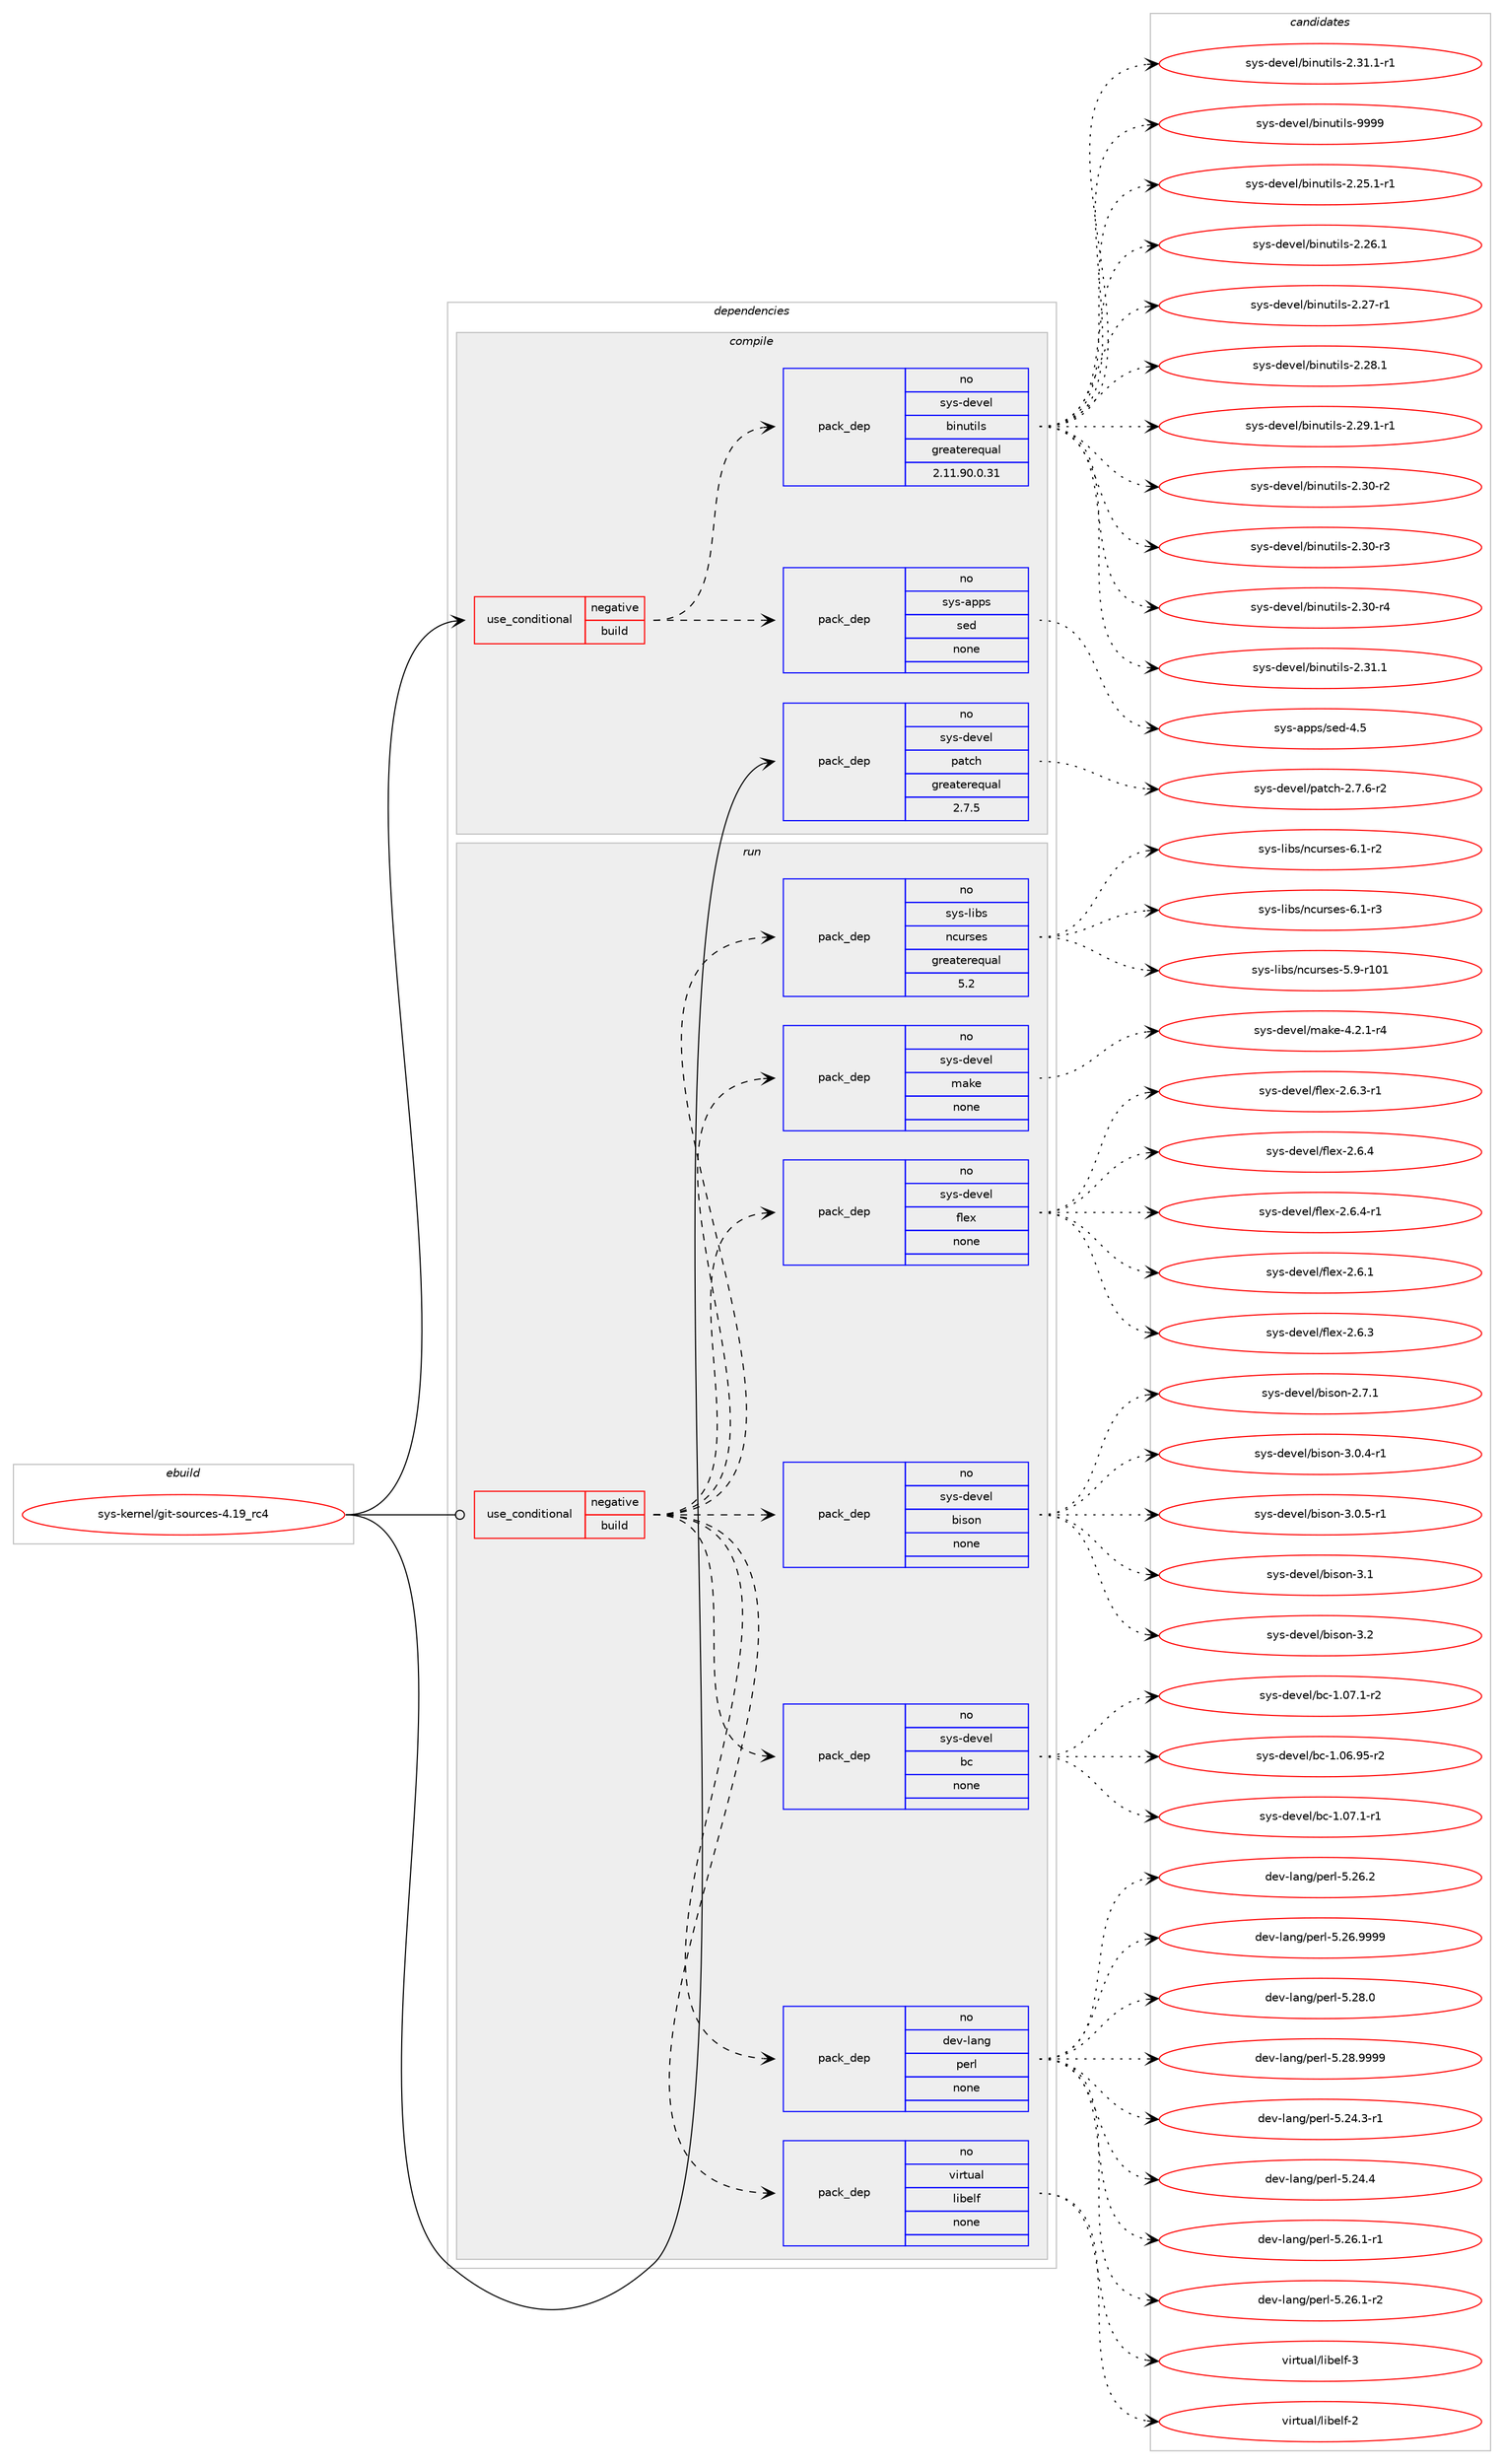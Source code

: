 digraph prolog {

# *************
# Graph options
# *************

newrank=true;
concentrate=true;
compound=true;
graph [rankdir=LR,fontname=Helvetica,fontsize=10,ranksep=1.5];#, ranksep=2.5, nodesep=0.2];
edge  [arrowhead=vee];
node  [fontname=Helvetica,fontsize=10];

# **********
# The ebuild
# **********

subgraph cluster_leftcol {
color=gray;
rank=same;
label=<<i>ebuild</i>>;
id [label="sys-kernel/git-sources-4.19_rc4", color=red, width=4, href="../sys-kernel/git-sources-4.19_rc4.svg"];
}

# ****************
# The dependencies
# ****************

subgraph cluster_midcol {
color=gray;
label=<<i>dependencies</i>>;
subgraph cluster_compile {
fillcolor="#eeeeee";
style=filled;
label=<<i>compile</i>>;
subgraph cond1588 {
dependency8581 [label=<<TABLE BORDER="0" CELLBORDER="1" CELLSPACING="0" CELLPADDING="4"><TR><TD ROWSPAN="3" CELLPADDING="10">use_conditional</TD></TR><TR><TD>negative</TD></TR><TR><TD>build</TD></TR></TABLE>>, shape=none, color=red];
subgraph pack6777 {
dependency8582 [label=<<TABLE BORDER="0" CELLBORDER="1" CELLSPACING="0" CELLPADDING="4" WIDTH="220"><TR><TD ROWSPAN="6" CELLPADDING="30">pack_dep</TD></TR><TR><TD WIDTH="110">no</TD></TR><TR><TD>sys-apps</TD></TR><TR><TD>sed</TD></TR><TR><TD>none</TD></TR><TR><TD></TD></TR></TABLE>>, shape=none, color=blue];
}
dependency8581:e -> dependency8582:w [weight=20,style="dashed",arrowhead="vee"];
subgraph pack6778 {
dependency8583 [label=<<TABLE BORDER="0" CELLBORDER="1" CELLSPACING="0" CELLPADDING="4" WIDTH="220"><TR><TD ROWSPAN="6" CELLPADDING="30">pack_dep</TD></TR><TR><TD WIDTH="110">no</TD></TR><TR><TD>sys-devel</TD></TR><TR><TD>binutils</TD></TR><TR><TD>greaterequal</TD></TR><TR><TD>2.11.90.0.31</TD></TR></TABLE>>, shape=none, color=blue];
}
dependency8581:e -> dependency8583:w [weight=20,style="dashed",arrowhead="vee"];
}
id:e -> dependency8581:w [weight=20,style="solid",arrowhead="vee"];
subgraph pack6779 {
dependency8584 [label=<<TABLE BORDER="0" CELLBORDER="1" CELLSPACING="0" CELLPADDING="4" WIDTH="220"><TR><TD ROWSPAN="6" CELLPADDING="30">pack_dep</TD></TR><TR><TD WIDTH="110">no</TD></TR><TR><TD>sys-devel</TD></TR><TR><TD>patch</TD></TR><TR><TD>greaterequal</TD></TR><TR><TD>2.7.5</TD></TR></TABLE>>, shape=none, color=blue];
}
id:e -> dependency8584:w [weight=20,style="solid",arrowhead="vee"];
}
subgraph cluster_compileandrun {
fillcolor="#eeeeee";
style=filled;
label=<<i>compile and run</i>>;
}
subgraph cluster_run {
fillcolor="#eeeeee";
style=filled;
label=<<i>run</i>>;
subgraph cond1589 {
dependency8585 [label=<<TABLE BORDER="0" CELLBORDER="1" CELLSPACING="0" CELLPADDING="4"><TR><TD ROWSPAN="3" CELLPADDING="10">use_conditional</TD></TR><TR><TD>negative</TD></TR><TR><TD>build</TD></TR></TABLE>>, shape=none, color=red];
subgraph pack6780 {
dependency8586 [label=<<TABLE BORDER="0" CELLBORDER="1" CELLSPACING="0" CELLPADDING="4" WIDTH="220"><TR><TD ROWSPAN="6" CELLPADDING="30">pack_dep</TD></TR><TR><TD WIDTH="110">no</TD></TR><TR><TD>dev-lang</TD></TR><TR><TD>perl</TD></TR><TR><TD>none</TD></TR><TR><TD></TD></TR></TABLE>>, shape=none, color=blue];
}
dependency8585:e -> dependency8586:w [weight=20,style="dashed",arrowhead="vee"];
subgraph pack6781 {
dependency8587 [label=<<TABLE BORDER="0" CELLBORDER="1" CELLSPACING="0" CELLPADDING="4" WIDTH="220"><TR><TD ROWSPAN="6" CELLPADDING="30">pack_dep</TD></TR><TR><TD WIDTH="110">no</TD></TR><TR><TD>sys-devel</TD></TR><TR><TD>bc</TD></TR><TR><TD>none</TD></TR><TR><TD></TD></TR></TABLE>>, shape=none, color=blue];
}
dependency8585:e -> dependency8587:w [weight=20,style="dashed",arrowhead="vee"];
subgraph pack6782 {
dependency8588 [label=<<TABLE BORDER="0" CELLBORDER="1" CELLSPACING="0" CELLPADDING="4" WIDTH="220"><TR><TD ROWSPAN="6" CELLPADDING="30">pack_dep</TD></TR><TR><TD WIDTH="110">no</TD></TR><TR><TD>sys-devel</TD></TR><TR><TD>bison</TD></TR><TR><TD>none</TD></TR><TR><TD></TD></TR></TABLE>>, shape=none, color=blue];
}
dependency8585:e -> dependency8588:w [weight=20,style="dashed",arrowhead="vee"];
subgraph pack6783 {
dependency8589 [label=<<TABLE BORDER="0" CELLBORDER="1" CELLSPACING="0" CELLPADDING="4" WIDTH="220"><TR><TD ROWSPAN="6" CELLPADDING="30">pack_dep</TD></TR><TR><TD WIDTH="110">no</TD></TR><TR><TD>sys-devel</TD></TR><TR><TD>flex</TD></TR><TR><TD>none</TD></TR><TR><TD></TD></TR></TABLE>>, shape=none, color=blue];
}
dependency8585:e -> dependency8589:w [weight=20,style="dashed",arrowhead="vee"];
subgraph pack6784 {
dependency8590 [label=<<TABLE BORDER="0" CELLBORDER="1" CELLSPACING="0" CELLPADDING="4" WIDTH="220"><TR><TD ROWSPAN="6" CELLPADDING="30">pack_dep</TD></TR><TR><TD WIDTH="110">no</TD></TR><TR><TD>sys-devel</TD></TR><TR><TD>make</TD></TR><TR><TD>none</TD></TR><TR><TD></TD></TR></TABLE>>, shape=none, color=blue];
}
dependency8585:e -> dependency8590:w [weight=20,style="dashed",arrowhead="vee"];
subgraph pack6785 {
dependency8591 [label=<<TABLE BORDER="0" CELLBORDER="1" CELLSPACING="0" CELLPADDING="4" WIDTH="220"><TR><TD ROWSPAN="6" CELLPADDING="30">pack_dep</TD></TR><TR><TD WIDTH="110">no</TD></TR><TR><TD>sys-libs</TD></TR><TR><TD>ncurses</TD></TR><TR><TD>greaterequal</TD></TR><TR><TD>5.2</TD></TR></TABLE>>, shape=none, color=blue];
}
dependency8585:e -> dependency8591:w [weight=20,style="dashed",arrowhead="vee"];
subgraph pack6786 {
dependency8592 [label=<<TABLE BORDER="0" CELLBORDER="1" CELLSPACING="0" CELLPADDING="4" WIDTH="220"><TR><TD ROWSPAN="6" CELLPADDING="30">pack_dep</TD></TR><TR><TD WIDTH="110">no</TD></TR><TR><TD>virtual</TD></TR><TR><TD>libelf</TD></TR><TR><TD>none</TD></TR><TR><TD></TD></TR></TABLE>>, shape=none, color=blue];
}
dependency8585:e -> dependency8592:w [weight=20,style="dashed",arrowhead="vee"];
}
id:e -> dependency8585:w [weight=20,style="solid",arrowhead="odot"];
}
}

# **************
# The candidates
# **************

subgraph cluster_choices {
rank=same;
color=gray;
label=<<i>candidates</i>>;

subgraph choice6777 {
color=black;
nodesep=1;
choice11512111545971121121154711510110045524653 [label="sys-apps/sed-4.5", color=red, width=4,href="../sys-apps/sed-4.5.svg"];
dependency8582:e -> choice11512111545971121121154711510110045524653:w [style=dotted,weight="100"];
}
subgraph choice6778 {
color=black;
nodesep=1;
choice115121115451001011181011084798105110117116105108115455046505346494511449 [label="sys-devel/binutils-2.25.1-r1", color=red, width=4,href="../sys-devel/binutils-2.25.1-r1.svg"];
choice11512111545100101118101108479810511011711610510811545504650544649 [label="sys-devel/binutils-2.26.1", color=red, width=4,href="../sys-devel/binutils-2.26.1.svg"];
choice11512111545100101118101108479810511011711610510811545504650554511449 [label="sys-devel/binutils-2.27-r1", color=red, width=4,href="../sys-devel/binutils-2.27-r1.svg"];
choice11512111545100101118101108479810511011711610510811545504650564649 [label="sys-devel/binutils-2.28.1", color=red, width=4,href="../sys-devel/binutils-2.28.1.svg"];
choice115121115451001011181011084798105110117116105108115455046505746494511449 [label="sys-devel/binutils-2.29.1-r1", color=red, width=4,href="../sys-devel/binutils-2.29.1-r1.svg"];
choice11512111545100101118101108479810511011711610510811545504651484511450 [label="sys-devel/binutils-2.30-r2", color=red, width=4,href="../sys-devel/binutils-2.30-r2.svg"];
choice11512111545100101118101108479810511011711610510811545504651484511451 [label="sys-devel/binutils-2.30-r3", color=red, width=4,href="../sys-devel/binutils-2.30-r3.svg"];
choice11512111545100101118101108479810511011711610510811545504651484511452 [label="sys-devel/binutils-2.30-r4", color=red, width=4,href="../sys-devel/binutils-2.30-r4.svg"];
choice11512111545100101118101108479810511011711610510811545504651494649 [label="sys-devel/binutils-2.31.1", color=red, width=4,href="../sys-devel/binutils-2.31.1.svg"];
choice115121115451001011181011084798105110117116105108115455046514946494511449 [label="sys-devel/binutils-2.31.1-r1", color=red, width=4,href="../sys-devel/binutils-2.31.1-r1.svg"];
choice1151211154510010111810110847981051101171161051081154557575757 [label="sys-devel/binutils-9999", color=red, width=4,href="../sys-devel/binutils-9999.svg"];
dependency8583:e -> choice115121115451001011181011084798105110117116105108115455046505346494511449:w [style=dotted,weight="100"];
dependency8583:e -> choice11512111545100101118101108479810511011711610510811545504650544649:w [style=dotted,weight="100"];
dependency8583:e -> choice11512111545100101118101108479810511011711610510811545504650554511449:w [style=dotted,weight="100"];
dependency8583:e -> choice11512111545100101118101108479810511011711610510811545504650564649:w [style=dotted,weight="100"];
dependency8583:e -> choice115121115451001011181011084798105110117116105108115455046505746494511449:w [style=dotted,weight="100"];
dependency8583:e -> choice11512111545100101118101108479810511011711610510811545504651484511450:w [style=dotted,weight="100"];
dependency8583:e -> choice11512111545100101118101108479810511011711610510811545504651484511451:w [style=dotted,weight="100"];
dependency8583:e -> choice11512111545100101118101108479810511011711610510811545504651484511452:w [style=dotted,weight="100"];
dependency8583:e -> choice11512111545100101118101108479810511011711610510811545504651494649:w [style=dotted,weight="100"];
dependency8583:e -> choice115121115451001011181011084798105110117116105108115455046514946494511449:w [style=dotted,weight="100"];
dependency8583:e -> choice1151211154510010111810110847981051101171161051081154557575757:w [style=dotted,weight="100"];
}
subgraph choice6779 {
color=black;
nodesep=1;
choice115121115451001011181011084711297116991044550465546544511450 [label="sys-devel/patch-2.7.6-r2", color=red, width=4,href="../sys-devel/patch-2.7.6-r2.svg"];
dependency8584:e -> choice115121115451001011181011084711297116991044550465546544511450:w [style=dotted,weight="100"];
}
subgraph choice6780 {
color=black;
nodesep=1;
choice100101118451089711010347112101114108455346505246514511449 [label="dev-lang/perl-5.24.3-r1", color=red, width=4,href="../dev-lang/perl-5.24.3-r1.svg"];
choice10010111845108971101034711210111410845534650524652 [label="dev-lang/perl-5.24.4", color=red, width=4,href="../dev-lang/perl-5.24.4.svg"];
choice100101118451089711010347112101114108455346505446494511449 [label="dev-lang/perl-5.26.1-r1", color=red, width=4,href="../dev-lang/perl-5.26.1-r1.svg"];
choice100101118451089711010347112101114108455346505446494511450 [label="dev-lang/perl-5.26.1-r2", color=red, width=4,href="../dev-lang/perl-5.26.1-r2.svg"];
choice10010111845108971101034711210111410845534650544650 [label="dev-lang/perl-5.26.2", color=red, width=4,href="../dev-lang/perl-5.26.2.svg"];
choice10010111845108971101034711210111410845534650544657575757 [label="dev-lang/perl-5.26.9999", color=red, width=4,href="../dev-lang/perl-5.26.9999.svg"];
choice10010111845108971101034711210111410845534650564648 [label="dev-lang/perl-5.28.0", color=red, width=4,href="../dev-lang/perl-5.28.0.svg"];
choice10010111845108971101034711210111410845534650564657575757 [label="dev-lang/perl-5.28.9999", color=red, width=4,href="../dev-lang/perl-5.28.9999.svg"];
dependency8586:e -> choice100101118451089711010347112101114108455346505246514511449:w [style=dotted,weight="100"];
dependency8586:e -> choice10010111845108971101034711210111410845534650524652:w [style=dotted,weight="100"];
dependency8586:e -> choice100101118451089711010347112101114108455346505446494511449:w [style=dotted,weight="100"];
dependency8586:e -> choice100101118451089711010347112101114108455346505446494511450:w [style=dotted,weight="100"];
dependency8586:e -> choice10010111845108971101034711210111410845534650544650:w [style=dotted,weight="100"];
dependency8586:e -> choice10010111845108971101034711210111410845534650544657575757:w [style=dotted,weight="100"];
dependency8586:e -> choice10010111845108971101034711210111410845534650564648:w [style=dotted,weight="100"];
dependency8586:e -> choice10010111845108971101034711210111410845534650564657575757:w [style=dotted,weight="100"];
}
subgraph choice6781 {
color=black;
nodesep=1;
choice1151211154510010111810110847989945494648544657534511450 [label="sys-devel/bc-1.06.95-r2", color=red, width=4,href="../sys-devel/bc-1.06.95-r2.svg"];
choice11512111545100101118101108479899454946485546494511449 [label="sys-devel/bc-1.07.1-r1", color=red, width=4,href="../sys-devel/bc-1.07.1-r1.svg"];
choice11512111545100101118101108479899454946485546494511450 [label="sys-devel/bc-1.07.1-r2", color=red, width=4,href="../sys-devel/bc-1.07.1-r2.svg"];
dependency8587:e -> choice1151211154510010111810110847989945494648544657534511450:w [style=dotted,weight="100"];
dependency8587:e -> choice11512111545100101118101108479899454946485546494511449:w [style=dotted,weight="100"];
dependency8587:e -> choice11512111545100101118101108479899454946485546494511450:w [style=dotted,weight="100"];
}
subgraph choice6782 {
color=black;
nodesep=1;
choice115121115451001011181011084798105115111110455046554649 [label="sys-devel/bison-2.7.1", color=red, width=4,href="../sys-devel/bison-2.7.1.svg"];
choice1151211154510010111810110847981051151111104551464846524511449 [label="sys-devel/bison-3.0.4-r1", color=red, width=4,href="../sys-devel/bison-3.0.4-r1.svg"];
choice1151211154510010111810110847981051151111104551464846534511449 [label="sys-devel/bison-3.0.5-r1", color=red, width=4,href="../sys-devel/bison-3.0.5-r1.svg"];
choice11512111545100101118101108479810511511111045514649 [label="sys-devel/bison-3.1", color=red, width=4,href="../sys-devel/bison-3.1.svg"];
choice11512111545100101118101108479810511511111045514650 [label="sys-devel/bison-3.2", color=red, width=4,href="../sys-devel/bison-3.2.svg"];
dependency8588:e -> choice115121115451001011181011084798105115111110455046554649:w [style=dotted,weight="100"];
dependency8588:e -> choice1151211154510010111810110847981051151111104551464846524511449:w [style=dotted,weight="100"];
dependency8588:e -> choice1151211154510010111810110847981051151111104551464846534511449:w [style=dotted,weight="100"];
dependency8588:e -> choice11512111545100101118101108479810511511111045514649:w [style=dotted,weight="100"];
dependency8588:e -> choice11512111545100101118101108479810511511111045514650:w [style=dotted,weight="100"];
}
subgraph choice6783 {
color=black;
nodesep=1;
choice1151211154510010111810110847102108101120455046544649 [label="sys-devel/flex-2.6.1", color=red, width=4,href="../sys-devel/flex-2.6.1.svg"];
choice1151211154510010111810110847102108101120455046544651 [label="sys-devel/flex-2.6.3", color=red, width=4,href="../sys-devel/flex-2.6.3.svg"];
choice11512111545100101118101108471021081011204550465446514511449 [label="sys-devel/flex-2.6.3-r1", color=red, width=4,href="../sys-devel/flex-2.6.3-r1.svg"];
choice1151211154510010111810110847102108101120455046544652 [label="sys-devel/flex-2.6.4", color=red, width=4,href="../sys-devel/flex-2.6.4.svg"];
choice11512111545100101118101108471021081011204550465446524511449 [label="sys-devel/flex-2.6.4-r1", color=red, width=4,href="../sys-devel/flex-2.6.4-r1.svg"];
dependency8589:e -> choice1151211154510010111810110847102108101120455046544649:w [style=dotted,weight="100"];
dependency8589:e -> choice1151211154510010111810110847102108101120455046544651:w [style=dotted,weight="100"];
dependency8589:e -> choice11512111545100101118101108471021081011204550465446514511449:w [style=dotted,weight="100"];
dependency8589:e -> choice1151211154510010111810110847102108101120455046544652:w [style=dotted,weight="100"];
dependency8589:e -> choice11512111545100101118101108471021081011204550465446524511449:w [style=dotted,weight="100"];
}
subgraph choice6784 {
color=black;
nodesep=1;
choice1151211154510010111810110847109971071014552465046494511452 [label="sys-devel/make-4.2.1-r4", color=red, width=4,href="../sys-devel/make-4.2.1-r4.svg"];
dependency8590:e -> choice1151211154510010111810110847109971071014552465046494511452:w [style=dotted,weight="100"];
}
subgraph choice6785 {
color=black;
nodesep=1;
choice115121115451081059811547110991171141151011154553465745114494849 [label="sys-libs/ncurses-5.9-r101", color=red, width=4,href="../sys-libs/ncurses-5.9-r101.svg"];
choice11512111545108105981154711099117114115101115455446494511450 [label="sys-libs/ncurses-6.1-r2", color=red, width=4,href="../sys-libs/ncurses-6.1-r2.svg"];
choice11512111545108105981154711099117114115101115455446494511451 [label="sys-libs/ncurses-6.1-r3", color=red, width=4,href="../sys-libs/ncurses-6.1-r3.svg"];
dependency8591:e -> choice115121115451081059811547110991171141151011154553465745114494849:w [style=dotted,weight="100"];
dependency8591:e -> choice11512111545108105981154711099117114115101115455446494511450:w [style=dotted,weight="100"];
dependency8591:e -> choice11512111545108105981154711099117114115101115455446494511451:w [style=dotted,weight="100"];
}
subgraph choice6786 {
color=black;
nodesep=1;
choice1181051141161179710847108105981011081024550 [label="virtual/libelf-2", color=red, width=4,href="../virtual/libelf-2.svg"];
choice1181051141161179710847108105981011081024551 [label="virtual/libelf-3", color=red, width=4,href="../virtual/libelf-3.svg"];
dependency8592:e -> choice1181051141161179710847108105981011081024550:w [style=dotted,weight="100"];
dependency8592:e -> choice1181051141161179710847108105981011081024551:w [style=dotted,weight="100"];
}
}

}
